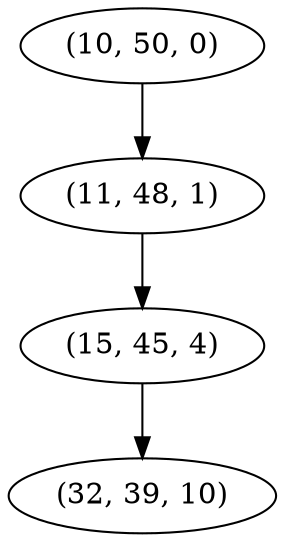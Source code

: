 digraph tree {
    "(10, 50, 0)";
    "(11, 48, 1)";
    "(15, 45, 4)";
    "(32, 39, 10)";
    "(10, 50, 0)" -> "(11, 48, 1)";
    "(11, 48, 1)" -> "(15, 45, 4)";
    "(15, 45, 4)" -> "(32, 39, 10)";
}
